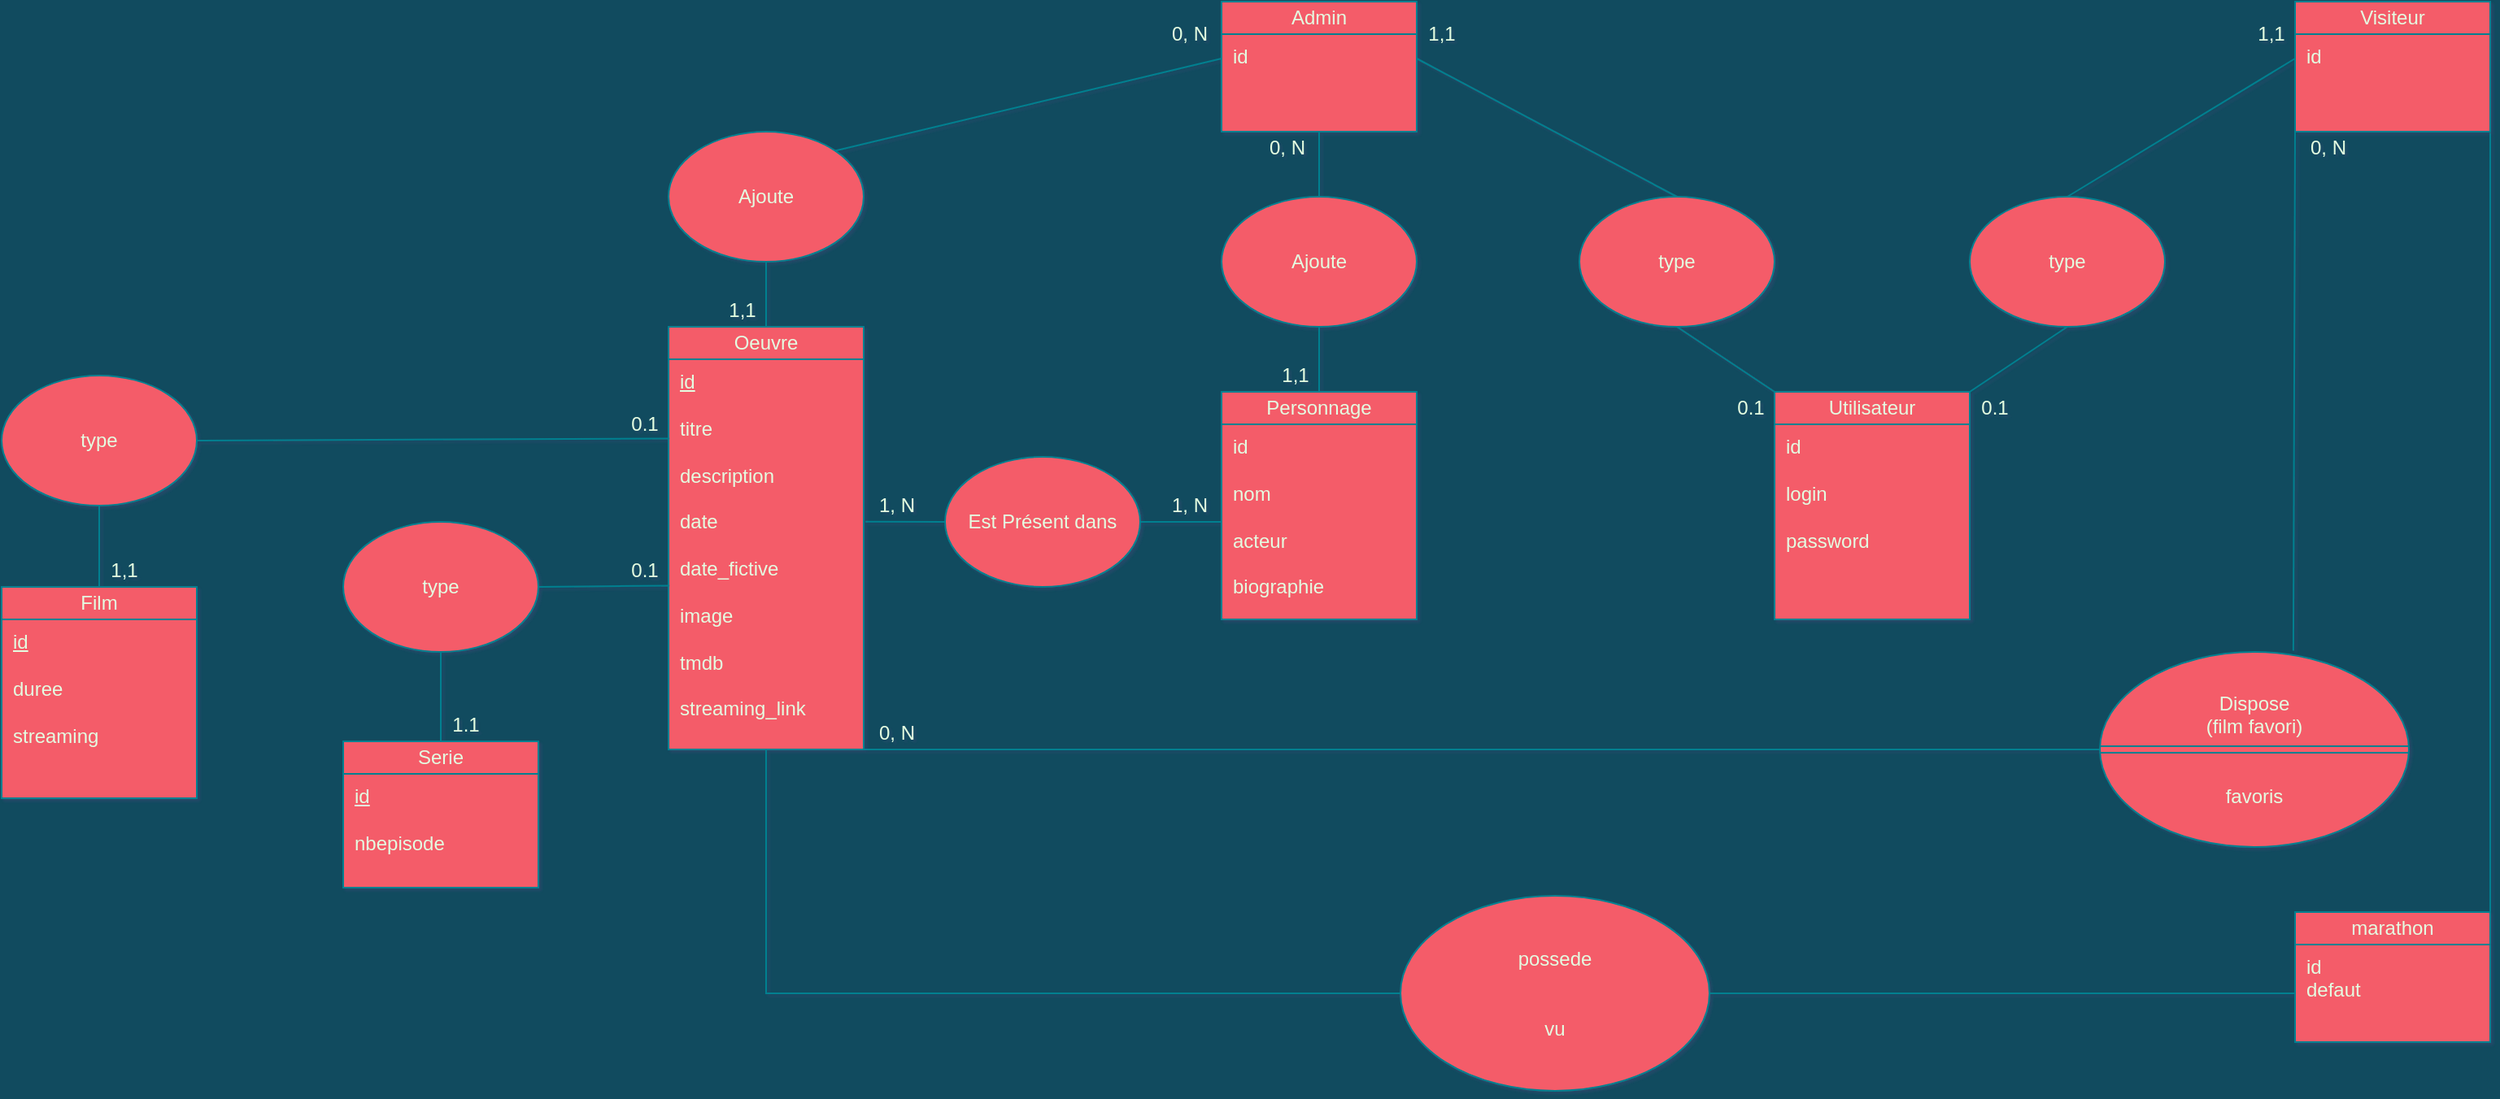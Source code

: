 <mxfile version="16.6.3" type="device" pages="2"><diagram id="QQ4n48W_TCmdw6rtizqm" name="MCUwiki MCD"><mxGraphModel dx="3842" dy="1209" grid="1" gridSize="10" guides="1" tooltips="1" connect="1" arrows="0" fold="1" page="1" pageScale="1" pageWidth="827" pageHeight="1169" background="#114B5F" math="0" shadow="1"><root><mxCell id="0"/><mxCell id="1" parent="0"/><mxCell id="Jc9J_mln_ukelqVQUEho-68" value="" style="group;labelBorderColor=none;rounded=0;glass=0;fontColor=#E4FDE1;" parent="1" vertex="1" connectable="0"><mxGeometry x="-1080" y="300" width="200" height="320" as="geometry"/></mxCell><mxCell id="Jc9J_mln_ukelqVQUEho-177" value="" style="group" parent="Jc9J_mln_ukelqVQUEho-68" vertex="1" connectable="0"><mxGeometry x="-120" y="-60" width="120" height="260" as="geometry"/></mxCell><mxCell id="Jc9J_mln_ukelqVQUEho-69" value="Oeuvre" style="rounded=0;whiteSpace=wrap;html=1;fillColor=#F45B69;strokeColor=#028090;fontColor=#E4FDE1;" parent="Jc9J_mln_ukelqVQUEho-177" vertex="1"><mxGeometry width="120" height="20" as="geometry"/></mxCell><mxCell id="Jc9J_mln_ukelqVQUEho-70" value="&lt;u&gt;id&lt;/u&gt;&lt;br&gt;&lt;br&gt;titre&lt;br&gt;&lt;br&gt;description&lt;br&gt;&lt;br&gt;date&lt;br&gt;&lt;br&gt;date_fictive&lt;br&gt;&lt;br&gt;image&lt;br&gt;&lt;br&gt;tmdb&lt;br&gt;&lt;br&gt;streaming_link" style="rounded=0;whiteSpace=wrap;html=1;verticalAlign=top;align=left;spacingLeft=5;fillColor=#F45B69;strokeColor=#028090;fontColor=#E4FDE1;" parent="Jc9J_mln_ukelqVQUEho-177" vertex="1"><mxGeometry y="20" width="120" height="240" as="geometry"/></mxCell><mxCell id="Jc9J_mln_ukelqVQUEho-81" value="1, N" style="text;html=1;align=center;verticalAlign=middle;resizable=0;points=[];autosize=1;strokeColor=none;fillColor=none;fontColor=#E4FDE1;rounded=0;" parent="Jc9J_mln_ukelqVQUEho-68" vertex="1"><mxGeometry y="40" width="40" height="20" as="geometry"/></mxCell><mxCell id="Jc9J_mln_ukelqVQUEho-89" value="Est Présent dans" style="ellipse;whiteSpace=wrap;html=1;fillColor=#F45B69;strokeColor=#028090;fontColor=#E4FDE1;rounded=0;" parent="Jc9J_mln_ukelqVQUEho-68" vertex="1"><mxGeometry x="50" y="20" width="120" height="80" as="geometry"/></mxCell><mxCell id="Jc9J_mln_ukelqVQUEho-80" value="" style="endArrow=none;html=1;rounded=0;entryX=0;entryY=0.5;entryDx=0;entryDy=0;exitX=1.009;exitY=0.416;exitDx=0;exitDy=0;exitPerimeter=0;labelBackgroundColor=#114B5F;strokeColor=#028090;fontColor=#E4FDE1;" parent="Jc9J_mln_ukelqVQUEho-68" source="Jc9J_mln_ukelqVQUEho-70" target="Jc9J_mln_ukelqVQUEho-89" edge="1"><mxGeometry width="50" height="50" relative="1" as="geometry"><mxPoint x="520" y="340" as="sourcePoint"/><mxPoint x="570" y="290" as="targetPoint"/></mxGeometry></mxCell><mxCell id="Jc9J_mln_ukelqVQUEho-169" value="0, N" style="text;html=1;align=center;verticalAlign=middle;resizable=0;points=[];autosize=1;strokeColor=none;fillColor=none;fontColor=#E4FDE1;rounded=0;" parent="Jc9J_mln_ukelqVQUEho-68" vertex="1"><mxGeometry y="180" width="40" height="20" as="geometry"/></mxCell><mxCell id="Jc9J_mln_ukelqVQUEho-74" value="" style="group;fontColor=#E4FDE1;rounded=0;" parent="1" vertex="1" connectable="0"><mxGeometry x="-860" y="40" width="120" height="80" as="geometry"/></mxCell><mxCell id="Jc9J_mln_ukelqVQUEho-75" value="Admin" style="rounded=0;whiteSpace=wrap;html=1;fillColor=#F45B69;strokeColor=#028090;fontColor=#E4FDE1;" parent="Jc9J_mln_ukelqVQUEho-74" vertex="1"><mxGeometry width="120" height="20" as="geometry"/></mxCell><mxCell id="Jc9J_mln_ukelqVQUEho-76" value="&lt;span&gt;id&lt;/span&gt;" style="rounded=0;whiteSpace=wrap;html=1;verticalAlign=top;align=left;spacingLeft=5;fillColor=#F45B69;strokeColor=#028090;fontColor=#E4FDE1;" parent="Jc9J_mln_ukelqVQUEho-74" vertex="1"><mxGeometry y="20" width="120" height="60" as="geometry"/></mxCell><mxCell id="Jc9J_mln_ukelqVQUEho-77" value="" style="group;fontColor=#E4FDE1;rounded=0;" parent="1" vertex="1" connectable="0"><mxGeometry x="-860" y="280" width="120" height="140" as="geometry"/></mxCell><mxCell id="Jc9J_mln_ukelqVQUEho-78" value="Personnage" style="rounded=0;whiteSpace=wrap;html=1;fillColor=#F45B69;strokeColor=#028090;fontColor=#E4FDE1;" parent="Jc9J_mln_ukelqVQUEho-77" vertex="1"><mxGeometry width="120" height="20" as="geometry"/></mxCell><mxCell id="Jc9J_mln_ukelqVQUEho-79" value="id&lt;br&gt;&lt;br&gt;nom&lt;br&gt;&lt;br&gt;acteur&lt;br&gt;&lt;br&gt;biographie&lt;br&gt;&lt;br&gt;" style="rounded=0;whiteSpace=wrap;html=1;verticalAlign=top;align=left;spacingLeft=5;fillColor=#F45B69;strokeColor=#028090;fontColor=#E4FDE1;" parent="Jc9J_mln_ukelqVQUEho-77" vertex="1"><mxGeometry y="20" width="120" height="120" as="geometry"/></mxCell><mxCell id="Jc9J_mln_ukelqVQUEho-83" value="" style="endArrow=none;html=1;rounded=0;entryX=0;entryY=0.25;entryDx=0;entryDy=0;exitX=1;exitY=0;exitDx=0;exitDy=0;labelBackgroundColor=#114B5F;strokeColor=#028090;fontColor=#E4FDE1;" parent="1" source="Jc9J_mln_ukelqVQUEho-96" target="Jc9J_mln_ukelqVQUEho-76" edge="1"><mxGeometry width="50" height="50" relative="1" as="geometry"><mxPoint x="-734" y="200" as="sourcePoint"/><mxPoint x="-524" y="270" as="targetPoint"/></mxGeometry></mxCell><mxCell id="Jc9J_mln_ukelqVQUEho-84" value="" style="endArrow=none;html=1;rounded=0;entryX=0.5;entryY=1;entryDx=0;entryDy=0;exitX=0.5;exitY=0;exitDx=0;exitDy=0;labelBackgroundColor=#114B5F;strokeColor=#028090;fontColor=#E4FDE1;" parent="1" source="Jc9J_mln_ukelqVQUEho-69" target="Jc9J_mln_ukelqVQUEho-96" edge="1"><mxGeometry width="50" height="50" relative="1" as="geometry"><mxPoint x="-574" y="320" as="sourcePoint"/><mxPoint x="-776.426" y="268.284" as="targetPoint"/></mxGeometry></mxCell><mxCell id="Jc9J_mln_ukelqVQUEho-85" value="" style="endArrow=none;html=1;rounded=0;entryX=0.5;entryY=1;entryDx=0;entryDy=0;exitX=0.5;exitY=0;exitDx=0;exitDy=0;labelBackgroundColor=#114B5F;strokeColor=#028090;fontColor=#E4FDE1;" parent="1" source="Jc9J_mln_ukelqVQUEho-78" target="Jc9J_mln_ukelqVQUEho-99" edge="1"><mxGeometry width="50" height="50" relative="1" as="geometry"><mxPoint x="-574" y="320" as="sourcePoint"/><mxPoint x="-734" y="280" as="targetPoint"/></mxGeometry></mxCell><mxCell id="Jc9J_mln_ukelqVQUEho-86" value="0, N" style="text;html=1;align=center;verticalAlign=middle;resizable=0;points=[];autosize=1;strokeColor=none;fillColor=none;fontColor=#E4FDE1;rounded=0;" parent="1" vertex="1"><mxGeometry x="-840" y="120" width="40" height="20" as="geometry"/></mxCell><mxCell id="Jc9J_mln_ukelqVQUEho-87" value="0, N" style="text;html=1;align=center;verticalAlign=middle;resizable=0;points=[];autosize=1;strokeColor=none;fillColor=none;fontColor=#E4FDE1;rounded=0;" parent="1" vertex="1"><mxGeometry x="-900" y="50" width="40" height="20" as="geometry"/></mxCell><mxCell id="Jc9J_mln_ukelqVQUEho-90" value="" style="endArrow=none;html=1;rounded=0;entryX=0;entryY=0.5;entryDx=0;entryDy=0;exitX=1;exitY=0.5;exitDx=0;exitDy=0;labelBackgroundColor=#114B5F;strokeColor=#028090;fontColor=#E4FDE1;" parent="1" source="Jc9J_mln_ukelqVQUEho-89" target="Jc9J_mln_ukelqVQUEho-79" edge="1"><mxGeometry width="50" height="50" relative="1" as="geometry"><mxPoint x="-574" y="570" as="sourcePoint"/><mxPoint x="-524" y="520" as="targetPoint"/></mxGeometry></mxCell><mxCell id="Jc9J_mln_ukelqVQUEho-94" value="1, N" style="text;html=1;align=center;verticalAlign=middle;resizable=0;points=[];autosize=1;strokeColor=none;fillColor=none;fontColor=#E4FDE1;rounded=0;" parent="1" vertex="1"><mxGeometry x="-900" y="340" width="40" height="20" as="geometry"/></mxCell><mxCell id="Jc9J_mln_ukelqVQUEho-96" value="Ajoute" style="ellipse;whiteSpace=wrap;html=1;rounded=0;glass=0;labelBorderColor=none;fillColor=#F45B69;strokeColor=#028090;fontColor=#E4FDE1;" parent="1" vertex="1"><mxGeometry x="-1200" y="120" width="120" height="80" as="geometry"/></mxCell><mxCell id="Jc9J_mln_ukelqVQUEho-99" value="Ajoute" style="ellipse;whiteSpace=wrap;html=1;rounded=0;glass=0;labelBorderColor=none;fillColor=#F45B69;strokeColor=#028090;fontColor=#E4FDE1;" parent="1" vertex="1"><mxGeometry x="-860" y="160" width="120" height="80" as="geometry"/></mxCell><mxCell id="Jc9J_mln_ukelqVQUEho-100" value="" style="endArrow=none;html=1;rounded=0;entryX=0.5;entryY=1;entryDx=0;entryDy=0;exitX=0.5;exitY=0;exitDx=0;exitDy=0;labelBackgroundColor=#114B5F;strokeColor=#028090;fontColor=#E4FDE1;" parent="1" source="Jc9J_mln_ukelqVQUEho-99" target="Jc9J_mln_ukelqVQUEho-76" edge="1"><mxGeometry width="50" height="50" relative="1" as="geometry"><mxPoint x="-734" y="240" as="sourcePoint"/><mxPoint x="-690.426" y="198.284" as="targetPoint"/></mxGeometry></mxCell><mxCell id="Jc9J_mln_ukelqVQUEho-102" value="1,1" style="text;html=1;align=center;verticalAlign=middle;resizable=0;points=[];autosize=1;strokeColor=none;fillColor=none;fontColor=#E4FDE1;rounded=0;" parent="1" vertex="1"><mxGeometry x="-1170" y="220" width="30" height="20" as="geometry"/></mxCell><mxCell id="Jc9J_mln_ukelqVQUEho-103" value="1,1" style="text;html=1;align=center;verticalAlign=middle;resizable=0;points=[];autosize=1;strokeColor=none;fillColor=none;fontColor=#E4FDE1;rounded=0;" parent="1" vertex="1"><mxGeometry x="-830" y="260" width="30" height="20" as="geometry"/></mxCell><mxCell id="Jc9J_mln_ukelqVQUEho-72" value="Serie" style="rounded=0;whiteSpace=wrap;html=1;fillColor=#F45B69;strokeColor=#028090;fontColor=#E4FDE1;" parent="1" vertex="1"><mxGeometry x="-1400" y="495" width="120" height="20" as="geometry"/></mxCell><mxCell id="Jc9J_mln_ukelqVQUEho-73" value="&lt;u&gt;id&lt;br&gt;&lt;/u&gt;&lt;br&gt;&lt;span style=&quot;font-family: &amp;#34;helvetica&amp;#34;&quot;&gt;nbepisode&lt;/span&gt;" style="rounded=0;whiteSpace=wrap;html=1;verticalAlign=top;align=left;spacingLeft=5;fillColor=#F45B69;strokeColor=#028090;fontColor=#E4FDE1;" parent="1" vertex="1"><mxGeometry x="-1400" y="515" width="120" height="70" as="geometry"/></mxCell><mxCell id="Jc9J_mln_ukelqVQUEho-112" value="" style="endArrow=none;html=1;rounded=0;entryX=0.5;entryY=0;entryDx=0;entryDy=0;exitX=0.5;exitY=1;exitDx=0;exitDy=0;labelBackgroundColor=#114B5F;strokeColor=#028090;fontColor=#E4FDE1;" parent="1" source="Jc9J_mln_ukelqVQUEho-129" target="Jc9J_mln_ukelqVQUEho-109" edge="1"><mxGeometry width="50" height="50" relative="1" as="geometry"><mxPoint x="-989.96" y="570" as="sourcePoint"/><mxPoint x="-920" y="650" as="targetPoint"/></mxGeometry></mxCell><mxCell id="Jc9J_mln_ukelqVQUEho-129" value="type" style="ellipse;whiteSpace=wrap;html=1;fillColor=#F45B69;strokeColor=#028090;fontColor=#E4FDE1;rounded=0;" parent="1" vertex="1"><mxGeometry x="-1610" y="270" width="120" height="80" as="geometry"/></mxCell><mxCell id="Jc9J_mln_ukelqVQUEho-130" value="" style="endArrow=none;html=1;rounded=0;entryX=1;entryY=0.5;entryDx=0;entryDy=0;labelBackgroundColor=#114B5F;strokeColor=#028090;fontColor=#E4FDE1;exitX=0.005;exitY=0.203;exitDx=0;exitDy=0;exitPerimeter=0;" parent="1" source="Jc9J_mln_ukelqVQUEho-70" target="Jc9J_mln_ukelqVQUEho-129" edge="1"><mxGeometry width="50" height="50" relative="1" as="geometry"><mxPoint x="-1330" y="450" as="sourcePoint"/><mxPoint x="-1190" y="750" as="targetPoint"/></mxGeometry></mxCell><mxCell id="Jc9J_mln_ukelqVQUEho-131" value="type" style="ellipse;whiteSpace=wrap;html=1;fillColor=#F45B69;strokeColor=#028090;fontColor=#E4FDE1;rounded=0;" parent="1" vertex="1"><mxGeometry x="-1400" y="360" width="120" height="80" as="geometry"/></mxCell><mxCell id="Jc9J_mln_ukelqVQUEho-132" value="" style="endArrow=none;html=1;rounded=0;entryX=1;entryY=0.5;entryDx=0;entryDy=0;exitX=0.005;exitY=0.58;exitDx=0;exitDy=0;labelBackgroundColor=#114B5F;strokeColor=#028090;fontColor=#E4FDE1;exitPerimeter=0;" parent="1" source="Jc9J_mln_ukelqVQUEho-70" target="Jc9J_mln_ukelqVQUEho-131" edge="1"><mxGeometry width="50" height="50" relative="1" as="geometry"><mxPoint x="-1070" y="510" as="sourcePoint"/><mxPoint x="-1207.574" y="581.716" as="targetPoint"/></mxGeometry></mxCell><mxCell id="Jc9J_mln_ukelqVQUEho-133" value="" style="endArrow=none;html=1;rounded=0;entryX=0.5;entryY=0;entryDx=0;entryDy=0;labelBackgroundColor=#114B5F;strokeColor=#028090;fontColor=#E4FDE1;exitX=0.5;exitY=1;exitDx=0;exitDy=0;" parent="1" source="Jc9J_mln_ukelqVQUEho-131" target="Jc9J_mln_ukelqVQUEho-72" edge="1"><mxGeometry width="50" height="50" relative="1" as="geometry"><mxPoint x="-1060" y="520" as="sourcePoint"/><mxPoint x="-1197.574" y="591.716" as="targetPoint"/><Array as="points"/></mxGeometry></mxCell><mxCell id="Jc9J_mln_ukelqVQUEho-134" value="1,1" style="text;html=1;align=center;verticalAlign=middle;resizable=0;points=[];autosize=1;strokeColor=none;fillColor=none;fontColor=#E4FDE1;" parent="1" vertex="1"><mxGeometry x="-1550" y="380" width="30" height="20" as="geometry"/></mxCell><mxCell id="Jc9J_mln_ukelqVQUEho-135" value="0.1" style="text;html=1;align=center;verticalAlign=middle;resizable=0;points=[];autosize=1;strokeColor=none;fillColor=none;fontColor=#E4FDE1;" parent="1" vertex="1"><mxGeometry x="-1230" y="290" width="30" height="20" as="geometry"/></mxCell><mxCell id="Jc9J_mln_ukelqVQUEho-137" value="1.1" style="text;html=1;align=center;verticalAlign=middle;resizable=0;points=[];autosize=1;strokeColor=none;fillColor=none;fontColor=#E4FDE1;" parent="1" vertex="1"><mxGeometry x="-1340" y="475" width="30" height="20" as="geometry"/></mxCell><mxCell id="Jc9J_mln_ukelqVQUEho-140" value="" style="group;fontColor=#E4FDE1;rounded=0;" parent="1" vertex="1" connectable="0"><mxGeometry x="-520" y="280" width="120" height="160" as="geometry"/></mxCell><mxCell id="Jc9J_mln_ukelqVQUEho-141" value="Utilisateur" style="rounded=0;whiteSpace=wrap;html=1;fillColor=#F45B69;strokeColor=#028090;fontColor=#E4FDE1;" parent="Jc9J_mln_ukelqVQUEho-140" vertex="1"><mxGeometry width="120" height="20" as="geometry"/></mxCell><mxCell id="Jc9J_mln_ukelqVQUEho-142" value="id&lt;br&gt;&lt;br&gt;login&lt;br&gt;&lt;br&gt;password&lt;br&gt;&lt;br&gt;" style="rounded=0;whiteSpace=wrap;html=1;verticalAlign=top;align=left;spacingLeft=5;fillColor=#F45B69;strokeColor=#028090;fontColor=#E4FDE1;" parent="Jc9J_mln_ukelqVQUEho-140" vertex="1"><mxGeometry y="20" width="120" height="120" as="geometry"/></mxCell><mxCell id="Jc9J_mln_ukelqVQUEho-153" value="" style="endArrow=none;html=1;rounded=0;entryX=0;entryY=0;entryDx=0;entryDy=0;exitX=0.5;exitY=1;exitDx=0;exitDy=0;labelBackgroundColor=#114B5F;strokeColor=#028090;fontColor=#E4FDE1;" parent="1" source="Jc9J_mln_ukelqVQUEho-154" target="Jc9J_mln_ukelqVQUEho-141" edge="1"><mxGeometry width="50" height="50" relative="1" as="geometry"><mxPoint x="-29.96" y="270" as="sourcePoint"/><mxPoint x="-240" y="440" as="targetPoint"/></mxGeometry></mxCell><mxCell id="Jc9J_mln_ukelqVQUEho-154" value="type" style="ellipse;whiteSpace=wrap;html=1;fillColor=#F45B69;strokeColor=#028090;fontColor=#E4FDE1;rounded=0;" parent="1" vertex="1"><mxGeometry x="-640" y="160" width="120" height="80" as="geometry"/></mxCell><mxCell id="Jc9J_mln_ukelqVQUEho-155" value="" style="endArrow=none;html=1;rounded=0;exitX=1;exitY=0.25;exitDx=0;exitDy=0;labelBackgroundColor=#114B5F;strokeColor=#028090;fontColor=#E4FDE1;entryX=0.5;entryY=0;entryDx=0;entryDy=0;" parent="1" source="Jc9J_mln_ukelqVQUEho-76" target="Jc9J_mln_ukelqVQUEho-154" edge="1"><mxGeometry width="50" height="50" relative="1" as="geometry"><mxPoint x="-120" y="200" as="sourcePoint"/><mxPoint x="-640" y="210" as="targetPoint"/></mxGeometry></mxCell><mxCell id="Jc9J_mln_ukelqVQUEho-156" value="1,1" style="text;html=1;align=center;verticalAlign=middle;resizable=0;points=[];autosize=1;strokeColor=none;fillColor=none;fontColor=#E4FDE1;" parent="1" vertex="1"><mxGeometry x="-740" y="50" width="30" height="20" as="geometry"/></mxCell><mxCell id="Jc9J_mln_ukelqVQUEho-157" value="0.1" style="text;html=1;align=center;verticalAlign=middle;resizable=0;points=[];autosize=1;strokeColor=none;fillColor=none;fontColor=#E4FDE1;" parent="1" vertex="1"><mxGeometry x="-550" y="280" width="30" height="20" as="geometry"/></mxCell><mxCell id="Jc9J_mln_ukelqVQUEho-158" value="Visiteur" style="rounded=0;whiteSpace=wrap;html=1;fillColor=#F45B69;strokeColor=#028090;fontColor=#E4FDE1;" parent="1" vertex="1"><mxGeometry x="-200" y="40" width="120" height="20" as="geometry"/></mxCell><mxCell id="Jc9J_mln_ukelqVQUEho-159" value="&lt;span&gt;id&lt;br&gt;&lt;br&gt;&lt;/span&gt;&lt;span&gt;&lt;br&gt;&lt;/span&gt;" style="rounded=0;whiteSpace=wrap;html=1;verticalAlign=top;align=left;spacingLeft=5;fillColor=#F45B69;strokeColor=#028090;fontColor=#E4FDE1;" parent="1" vertex="1"><mxGeometry x="-200" y="60" width="120" height="60" as="geometry"/></mxCell><mxCell id="Jc9J_mln_ukelqVQUEho-160" value="" style="endArrow=none;html=1;rounded=0;entryX=0;entryY=0.25;entryDx=0;entryDy=0;labelBackgroundColor=#114B5F;strokeColor=#028090;fontColor=#E4FDE1;exitX=0.5;exitY=0;exitDx=0;exitDy=0;" parent="1" source="Jc9J_mln_ukelqVQUEho-161" target="Jc9J_mln_ukelqVQUEho-159" edge="1"><mxGeometry width="50" height="50" relative="1" as="geometry"><mxPoint x="-270" y="220" as="sourcePoint"/><mxPoint x="-195" y="490" as="targetPoint"/></mxGeometry></mxCell><mxCell id="Jc9J_mln_ukelqVQUEho-161" value="type" style="ellipse;whiteSpace=wrap;html=1;fillColor=#F45B69;strokeColor=#028090;fontColor=#E4FDE1;rounded=0;" parent="1" vertex="1"><mxGeometry x="-400" y="160" width="120" height="80" as="geometry"/></mxCell><mxCell id="Jc9J_mln_ukelqVQUEho-162" value="" style="endArrow=none;html=1;rounded=0;entryX=0.5;entryY=1;entryDx=0;entryDy=0;exitX=1;exitY=0;exitDx=0;exitDy=0;labelBackgroundColor=#114B5F;strokeColor=#028090;fontColor=#E4FDE1;" parent="1" source="Jc9J_mln_ukelqVQUEho-141" target="Jc9J_mln_ukelqVQUEho-161" edge="1"><mxGeometry width="50" height="50" relative="1" as="geometry"><mxPoint x="-175" y="180" as="sourcePoint"/><mxPoint x="-45" y="460" as="targetPoint"/></mxGeometry></mxCell><mxCell id="Jc9J_mln_ukelqVQUEho-163" value="1,1" style="text;html=1;align=center;verticalAlign=middle;resizable=0;points=[];autosize=1;strokeColor=none;fillColor=none;fontColor=#E4FDE1;" parent="1" vertex="1"><mxGeometry x="-230" y="50" width="30" height="20" as="geometry"/></mxCell><mxCell id="Jc9J_mln_ukelqVQUEho-164" value="0.1" style="text;html=1;align=center;verticalAlign=middle;resizable=0;points=[];autosize=1;strokeColor=none;fillColor=none;fontColor=#E4FDE1;" parent="1" vertex="1"><mxGeometry x="-400" y="280" width="30" height="20" as="geometry"/></mxCell><mxCell id="Jc9J_mln_ukelqVQUEho-165" value="Dispose&lt;br&gt;(film favori)&lt;br&gt;&lt;br&gt;&lt;br&gt;favoris" style="ellipse;whiteSpace=wrap;html=1;fillColor=#F45B69;strokeColor=#028090;fontColor=#E4FDE1;rounded=0;" parent="1" vertex="1"><mxGeometry x="-320" y="440" width="190" height="120" as="geometry"/></mxCell><mxCell id="Jc9J_mln_ukelqVQUEho-166" value="" style="endArrow=none;html=1;rounded=0;entryX=0.626;entryY=-0.006;entryDx=0;entryDy=0;exitX=0;exitY=1;exitDx=0;exitDy=0;labelBackgroundColor=#114B5F;strokeColor=#028090;fontColor=#E4FDE1;entryPerimeter=0;" parent="1" source="Jc9J_mln_ukelqVQUEho-159" target="Jc9J_mln_ukelqVQUEho-165" edge="1"><mxGeometry width="50" height="50" relative="1" as="geometry"><mxPoint x="-296.43" y="719.14" as="sourcePoint"/><mxPoint x="-414.004" y="800.856" as="targetPoint"/></mxGeometry></mxCell><mxCell id="Jc9J_mln_ukelqVQUEho-167" value="0, N" style="text;html=1;align=center;verticalAlign=middle;resizable=0;points=[];autosize=1;strokeColor=none;fillColor=none;fontColor=#E4FDE1;rounded=0;" parent="1" vertex="1"><mxGeometry x="-200" y="120" width="40" height="20" as="geometry"/></mxCell><mxCell id="Jc9J_mln_ukelqVQUEho-168" value="" style="endArrow=none;html=1;rounded=0;labelBackgroundColor=#114B5F;strokeColor=#028090;fontColor=#E4FDE1;entryX=1;entryY=1;entryDx=0;entryDy=0;" parent="1" target="Jc9J_mln_ukelqVQUEho-70" edge="1" source="Jc9J_mln_ukelqVQUEho-165"><mxGeometry width="50" height="50" relative="1" as="geometry"><mxPoint x="-600" y="830" as="sourcePoint"/><mxPoint x="-960" y="600" as="targetPoint"/></mxGeometry></mxCell><mxCell id="Jc9J_mln_ukelqVQUEho-170" value="" style="shape=link;html=1;rounded=0;fontColor=#E4FDE1;strokeColor=#028090;fillColor=#F45B69;exitX=0;exitY=0.5;exitDx=0;exitDy=0;entryX=1;entryY=0.5;entryDx=0;entryDy=0;" parent="1" source="Jc9J_mln_ukelqVQUEho-165" target="Jc9J_mln_ukelqVQUEho-165" edge="1"><mxGeometry relative="1" as="geometry"><mxPoint x="-440" y="680" as="sourcePoint"/><mxPoint x="-280" y="680" as="targetPoint"/></mxGeometry></mxCell><mxCell id="Jc9J_mln_ukelqVQUEho-172" value="marathon" style="rounded=0;whiteSpace=wrap;html=1;fillColor=#F45B69;strokeColor=#028090;fontColor=#E4FDE1;" parent="1" vertex="1"><mxGeometry x="-200" y="600" width="120" height="20" as="geometry"/></mxCell><mxCell id="Jc9J_mln_ukelqVQUEho-173" value="id&lt;br&gt;defaut" style="rounded=0;whiteSpace=wrap;html=1;verticalAlign=top;align=left;spacingLeft=5;fillColor=#F45B69;strokeColor=#028090;fontColor=#E4FDE1;" parent="1" vertex="1"><mxGeometry x="-200" y="620" width="120" height="60" as="geometry"/></mxCell><mxCell id="Jc9J_mln_ukelqVQUEho-176" value="possede&lt;br&gt;&lt;br&gt;&lt;br&gt;vu" style="ellipse;whiteSpace=wrap;html=1;fillColor=#F45B69;strokeColor=#028090;fontColor=#E4FDE1;rounded=0;" parent="1" vertex="1"><mxGeometry x="-750" y="590" width="190" height="120" as="geometry"/></mxCell><mxCell id="Jc9J_mln_ukelqVQUEho-136" value="0.1" style="text;html=1;align=center;verticalAlign=middle;resizable=0;points=[];autosize=1;strokeColor=none;fillColor=none;fontColor=#E4FDE1;" parent="1" vertex="1"><mxGeometry x="-1230" y="380" width="30" height="20" as="geometry"/></mxCell><mxCell id="Jc9J_mln_ukelqVQUEho-178" value="" style="group" parent="1" vertex="1" connectable="0"><mxGeometry x="-1610" y="400" width="120" height="130" as="geometry"/></mxCell><mxCell id="Jc9J_mln_ukelqVQUEho-109" value="Film" style="rounded=0;whiteSpace=wrap;html=1;fillColor=#F45B69;strokeColor=#028090;fontColor=#E4FDE1;" parent="Jc9J_mln_ukelqVQUEho-178" vertex="1"><mxGeometry width="120" height="20" as="geometry"/></mxCell><mxCell id="Jc9J_mln_ukelqVQUEho-110" value="&lt;u&gt;id&lt;/u&gt;&lt;br&gt;&lt;br&gt;&lt;span style=&quot;font-family: &amp;#34;helvetica&amp;#34;&quot;&gt;duree&lt;br&gt;&lt;br&gt;&lt;/span&gt;&lt;span style=&quot;font-family: &amp;#34;helvetica&amp;#34;&quot;&gt;streaming&lt;/span&gt;&lt;span style=&quot;font-family: &amp;#34;helvetica&amp;#34;&quot;&gt;&lt;br&gt;&lt;/span&gt;" style="rounded=0;whiteSpace=wrap;html=1;verticalAlign=top;align=left;spacingLeft=5;fillColor=#F45B69;strokeColor=#028090;fontColor=#E4FDE1;" parent="Jc9J_mln_ukelqVQUEho-178" vertex="1"><mxGeometry y="20" width="120" height="110" as="geometry"/></mxCell><mxCell id="4xmxBxIRb-ZwbySFjTVt-3" value="" style="endArrow=none;html=1;rounded=0;labelBackgroundColor=#114B5F;strokeColor=#028090;fontColor=#E4FDE1;entryX=0.5;entryY=1;entryDx=0;entryDy=0;exitX=0;exitY=0.5;exitDx=0;exitDy=0;" edge="1" parent="1" source="Jc9J_mln_ukelqVQUEho-176" target="Jc9J_mln_ukelqVQUEho-70"><mxGeometry width="50" height="50" relative="1" as="geometry"><mxPoint x="-440.0" y="600" as="sourcePoint"/><mxPoint x="-1200" y="600" as="targetPoint"/><Array as="points"><mxPoint x="-1140" y="650"/></Array></mxGeometry></mxCell><mxCell id="4xmxBxIRb-ZwbySFjTVt-4" value="" style="endArrow=none;html=1;rounded=0;entryX=1;entryY=0;entryDx=0;entryDy=0;exitX=0;exitY=1;exitDx=0;exitDy=0;labelBackgroundColor=#114B5F;strokeColor=#028090;fontColor=#E4FDE1;" edge="1" parent="1" target="Jc9J_mln_ukelqVQUEho-172"><mxGeometry width="50" height="50" relative="1" as="geometry"><mxPoint x="-80" y="120.72" as="sourcePoint"/><mxPoint x="-81.06" y="440" as="targetPoint"/></mxGeometry></mxCell><mxCell id="4xmxBxIRb-ZwbySFjTVt-5" value="" style="endArrow=none;html=1;rounded=0;labelBackgroundColor=#114B5F;strokeColor=#028090;fontColor=#E4FDE1;entryX=1;entryY=0.5;entryDx=0;entryDy=0;" edge="1" parent="1" target="Jc9J_mln_ukelqVQUEho-176"><mxGeometry width="50" height="50" relative="1" as="geometry"><mxPoint x="-200" y="650" as="sourcePoint"/><mxPoint x="-960" y="640" as="targetPoint"/></mxGeometry></mxCell></root></mxGraphModel></diagram><diagram name="MCUwiki MLD" id="nGdrADMyW01khGjuG2CE"><mxGraphModel dx="3076" dy="786" grid="1" gridSize="10" guides="1" tooltips="1" connect="1" arrows="1" fold="1" page="1" pageScale="1" pageWidth="827" pageHeight="1169" background="#114B5F" math="0" shadow="1"><root><mxCell id="bpTKFE4z87HrD9QjLpXu-0"/><mxCell id="bpTKFE4z87HrD9QjLpXu-1" parent="bpTKFE4z87HrD9QjLpXu-0"/><mxCell id="bpTKFE4z87HrD9QjLpXu-13" value="" style="group;fontColor=#E4FDE1;rounded=0;" vertex="1" connectable="0" parent="bpTKFE4z87HrD9QjLpXu-1"><mxGeometry x="-860" y="280" width="120" height="200" as="geometry"/></mxCell><mxCell id="bpTKFE4z87HrD9QjLpXu-14" value="Personnage" style="rounded=0;whiteSpace=wrap;html=1;fillColor=#F45B69;strokeColor=#028090;fontColor=#E4FDE1;" vertex="1" parent="bpTKFE4z87HrD9QjLpXu-13"><mxGeometry width="120" height="22.5" as="geometry"/></mxCell><mxCell id="bpTKFE4z87HrD9QjLpXu-15" value="&lt;u&gt;id&lt;/u&gt;&lt;br&gt;&lt;br&gt;nom&lt;br&gt;&lt;br&gt;acteur&lt;br&gt;&lt;br&gt;biographie&lt;br&gt;&lt;br&gt;#id_admin" style="rounded=0;whiteSpace=wrap;html=1;verticalAlign=top;align=left;spacingLeft=5;fillColor=#F45B69;strokeColor=#028090;fontColor=#E4FDE1;" vertex="1" parent="bpTKFE4z87HrD9QjLpXu-13"><mxGeometry y="22.5" width="120" height="147.5" as="geometry"/></mxCell><mxCell id="bpTKFE4z87HrD9QjLpXu-16" value="" style="endArrow=none;html=1;rounded=0;entryX=-0.002;entryY=0.331;entryDx=0;entryDy=0;exitX=0.5;exitY=0;exitDx=0;exitDy=0;labelBackgroundColor=#114B5F;strokeColor=#028090;fontColor=#E4FDE1;entryPerimeter=0;" edge="1" parent="bpTKFE4z87HrD9QjLpXu-1" source="bpTKFE4z87HrD9QjLpXu-4" target="YIxOyazIWnDp6tYqmzBW-103"><mxGeometry width="50" height="50" relative="1" as="geometry"><mxPoint x="-1097.574" y="131.716" as="sourcePoint"/><mxPoint x="-860.36" y="160.02" as="targetPoint"/><Array as="points"><mxPoint x="-1140" y="160"/></Array></mxGeometry></mxCell><mxCell id="bpTKFE4z87HrD9QjLpXu-21" value="" style="endArrow=none;html=1;rounded=0;entryX=-0.001;entryY=0.39;entryDx=0;entryDy=0;labelBackgroundColor=#114B5F;strokeColor=#028090;fontColor=#E4FDE1;entryPerimeter=0;exitX=1;exitY=0.668;exitDx=0;exitDy=0;exitPerimeter=0;" edge="1" parent="bpTKFE4z87HrD9QjLpXu-1" source="YIxOyazIWnDp6tYqmzBW-64" target="bpTKFE4z87HrD9QjLpXu-15"><mxGeometry width="50" height="50" relative="1" as="geometry"><mxPoint x="-910" y="361" as="sourcePoint"/><mxPoint x="-861" y="360.76" as="targetPoint"/></mxGeometry></mxCell><mxCell id="bpTKFE4z87HrD9QjLpXu-25" value="" style="endArrow=none;html=1;rounded=0;exitX=0.5;exitY=0;exitDx=0;exitDy=0;labelBackgroundColor=#114B5F;strokeColor=#028090;fontColor=#E4FDE1;" edge="1" parent="bpTKFE4z87HrD9QjLpXu-1" source="bpTKFE4z87HrD9QjLpXu-14"><mxGeometry width="50" height="50" relative="1" as="geometry"><mxPoint x="-800" y="160" as="sourcePoint"/><mxPoint x="-800" y="190" as="targetPoint"/></mxGeometry></mxCell><mxCell id="bpTKFE4z87HrD9QjLpXu-34" value="" style="endArrow=none;html=1;rounded=0;exitX=-0.001;exitY=0.846;exitDx=0;exitDy=0;labelBackgroundColor=#114B5F;strokeColor=#028090;fontColor=#E4FDE1;entryX=1.002;entryY=-0.017;entryDx=0;entryDy=0;entryPerimeter=0;exitPerimeter=0;" edge="1" parent="bpTKFE4z87HrD9QjLpXu-1" source="bpTKFE4z87HrD9QjLpXu-5" target="YIxOyazIWnDp6tYqmzBW-57"><mxGeometry width="50" height="50" relative="1" as="geometry"><mxPoint x="-1070" y="510" as="sourcePoint"/><mxPoint x="-1279.4" y="455.2" as="targetPoint"/></mxGeometry></mxCell><mxCell id="bpTKFE4z87HrD9QjLpXu-42" value="" style="endArrow=none;html=1;rounded=0;entryX=-0.005;entryY=0.219;entryDx=0;entryDy=0;exitX=1.002;exitY=0.323;exitDx=0;exitDy=0;labelBackgroundColor=#114B5F;strokeColor=#028090;fontColor=#E4FDE1;entryPerimeter=0;exitPerimeter=0;" edge="1" parent="bpTKFE4z87HrD9QjLpXu-1" source="YIxOyazIWnDp6tYqmzBW-103" target="bpTKFE4z87HrD9QjLpXu-41"><mxGeometry width="50" height="50" relative="1" as="geometry"><mxPoint x="-740.12" y="159.93" as="sourcePoint"/><mxPoint x="-240" y="480" as="targetPoint"/></mxGeometry></mxCell><mxCell id="bpTKFE4z87HrD9QjLpXu-51" value="" style="endArrow=none;html=1;rounded=0;exitX=1.005;exitY=0.221;exitDx=0;exitDy=0;labelBackgroundColor=#114B5F;strokeColor=#028090;fontColor=#E4FDE1;exitPerimeter=0;entryX=-0.001;entryY=0.323;entryDx=0;entryDy=0;entryPerimeter=0;" edge="1" parent="bpTKFE4z87HrD9QjLpXu-1" source="bpTKFE4z87HrD9QjLpXu-41" target="YIxOyazIWnDp6tYqmzBW-110"><mxGeometry width="50" height="50" relative="1" as="geometry"><mxPoint x="-315" y="220" as="sourcePoint"/><mxPoint x="-500" y="160" as="targetPoint"/></mxGeometry></mxCell><mxCell id="bpTKFE4z87HrD9QjLpXu-55" value="" style="endArrow=none;html=1;rounded=0;labelBackgroundColor=#114B5F;strokeColor=#028090;fontColor=#E4FDE1;entryX=0.611;entryY=0.004;entryDx=0;entryDy=0;entryPerimeter=0;" edge="1" parent="bpTKFE4z87HrD9QjLpXu-1" target="5_iUXxzHPXNICy4dKISL-7"><mxGeometry width="50" height="50" relative="1" as="geometry"><mxPoint x="-470" y="190" as="sourcePoint"/><mxPoint x="-470" y="450" as="targetPoint"/></mxGeometry></mxCell><mxCell id="bpTKFE4z87HrD9QjLpXu-57" value="" style="endArrow=none;html=1;rounded=0;labelBackgroundColor=#114B5F;strokeColor=#028090;fontColor=#E4FDE1;entryX=1;entryY=0.931;entryDx=0;entryDy=0;entryPerimeter=0;exitX=-0.005;exitY=0.556;exitDx=0;exitDy=0;exitPerimeter=0;" edge="1" parent="bpTKFE4z87HrD9QjLpXu-1" source="5_iUXxzHPXNICy4dKISL-8" target="bpTKFE4z87HrD9QjLpXu-5"><mxGeometry width="50" height="50" relative="1" as="geometry"><mxPoint x="-580.18" y="501.77" as="sourcePoint"/><mxPoint x="-960" y="600" as="targetPoint"/></mxGeometry></mxCell><mxCell id="bpTKFE4z87HrD9QjLpXu-59" value="marathon" style="rounded=0;whiteSpace=wrap;html=1;fillColor=#F45B69;strokeColor=#028090;fontColor=#E4FDE1;" vertex="1" parent="bpTKFE4z87HrD9QjLpXu-1"><mxGeometry x="-420" y="620" width="120" height="20" as="geometry"/></mxCell><mxCell id="bpTKFE4z87HrD9QjLpXu-60" value="&lt;u&gt;id&lt;br&gt;&lt;/u&gt;&lt;br&gt;defaut" style="rounded=0;whiteSpace=wrap;html=1;verticalAlign=top;align=left;spacingLeft=5;fillColor=#F45B69;strokeColor=#028090;fontColor=#E4FDE1;" vertex="1" parent="bpTKFE4z87HrD9QjLpXu-1"><mxGeometry x="-420" y="640" width="120" height="60" as="geometry"/></mxCell><mxCell id="bpTKFE4z87HrD9QjLpXu-66" value="" style="endArrow=none;html=1;rounded=0;labelBackgroundColor=#114B5F;strokeColor=#028090;fontColor=#E4FDE1;entryX=0.5;entryY=1;entryDx=0;entryDy=0;exitX=0.001;exitY=0.16;exitDx=0;exitDy=0;exitPerimeter=0;" edge="1" parent="bpTKFE4z87HrD9QjLpXu-1" target="bpTKFE4z87HrD9QjLpXu-5"><mxGeometry width="50" height="50" relative="1" as="geometry"><mxPoint x="-889.82" y="669.8" as="sourcePoint"/><mxPoint x="-1200" y="600" as="targetPoint"/><Array as="points"><mxPoint x="-1140" y="670"/></Array></mxGeometry></mxCell><mxCell id="bpTKFE4z87HrD9QjLpXu-67" value="" style="endArrow=none;html=1;rounded=0;entryX=0.75;entryY=0;entryDx=0;entryDy=0;labelBackgroundColor=#114B5F;strokeColor=#028090;fontColor=#E4FDE1;" edge="1" parent="bpTKFE4z87HrD9QjLpXu-1" target="bpTKFE4z87HrD9QjLpXu-59"><mxGeometry width="50" height="50" relative="1" as="geometry"><mxPoint x="-330" y="190" as="sourcePoint"/><mxPoint x="-381.06" y="440" as="targetPoint"/></mxGeometry></mxCell><mxCell id="bpTKFE4z87HrD9QjLpXu-68" value="" style="endArrow=none;html=1;rounded=0;labelBackgroundColor=#114B5F;strokeColor=#028090;fontColor=#E4FDE1;exitX=0;exitY=0.5;exitDx=0;exitDy=0;entryX=1;entryY=0.162;entryDx=0;entryDy=0;entryPerimeter=0;" edge="1" parent="bpTKFE4z87HrD9QjLpXu-1" source="bpTKFE4z87HrD9QjLpXu-60"><mxGeometry width="50" height="50" relative="1" as="geometry"><mxPoint x="-200" y="650" as="sourcePoint"/><mxPoint x="-710" y="669.86" as="targetPoint"/></mxGeometry></mxCell><mxCell id="bpTKFE4z87HrD9QjLpXu-3" value="" style="group" vertex="1" connectable="0" parent="bpTKFE4z87HrD9QjLpXu-1"><mxGeometry x="-1200" y="240" width="120" height="280" as="geometry"/></mxCell><mxCell id="bpTKFE4z87HrD9QjLpXu-4" value="Oeuvre" style="rounded=0;whiteSpace=wrap;html=1;fillColor=#F45B69;strokeColor=#028090;fontColor=#E4FDE1;" vertex="1" parent="bpTKFE4z87HrD9QjLpXu-3"><mxGeometry width="120" height="20.769" as="geometry"/></mxCell><mxCell id="bpTKFE4z87HrD9QjLpXu-5" value="&lt;u&gt;id&lt;/u&gt;&lt;br&gt;&lt;br&gt;titre&lt;br&gt;&lt;br&gt;description&lt;br&gt;&lt;br&gt;date&lt;br&gt;&lt;br&gt;date_fictive&lt;br&gt;&lt;br&gt;image&lt;br&gt;&lt;br&gt;tmdb&lt;br&gt;&lt;br&gt;streaming_link&lt;br&gt;&lt;br&gt;#id_admin" style="rounded=0;whiteSpace=wrap;html=1;verticalAlign=top;align=left;spacingLeft=5;fillColor=#F45B69;strokeColor=#028090;fontColor=#E4FDE1;" vertex="1" parent="bpTKFE4z87HrD9QjLpXu-3"><mxGeometry y="20.77" width="120" height="259.23" as="geometry"/></mxCell><mxCell id="bpTKFE4z87HrD9QjLpXu-8" value="" style="endArrow=none;html=1;rounded=0;labelBackgroundColor=#114B5F;strokeColor=#028090;fontColor=#E4FDE1;entryX=0.001;entryY=0.667;entryDx=0;entryDy=0;entryPerimeter=0;" edge="1" parent="bpTKFE4z87HrD9QjLpXu-1" target="YIxOyazIWnDp6tYqmzBW-64"><mxGeometry width="50" height="50" relative="1" as="geometry"><mxPoint x="-1080" y="360" as="sourcePoint"/><mxPoint x="-1029.28" y="359.56" as="targetPoint"/></mxGeometry></mxCell><mxCell id="bpTKFE4z87HrD9QjLpXu-40" value="Utilisateur" style="rounded=0;whiteSpace=wrap;html=1;fillColor=#F45B69;strokeColor=#028090;fontColor=#E4FDE1;" vertex="1" parent="bpTKFE4z87HrD9QjLpXu-1"><mxGeometry x="-680" y="120" width="120" height="20" as="geometry"/></mxCell><mxCell id="bpTKFE4z87HrD9QjLpXu-41" value="id&lt;br&gt;&lt;br&gt;login&lt;br&gt;&lt;br&gt;password&lt;br&gt;&lt;br&gt;" style="rounded=0;whiteSpace=wrap;html=1;verticalAlign=top;align=left;spacingLeft=5;fillColor=#F45B69;strokeColor=#028090;fontColor=#E4FDE1;" vertex="1" parent="bpTKFE4z87HrD9QjLpXu-1"><mxGeometry x="-680" y="140" width="120" height="90" as="geometry"/></mxCell><mxCell id="eUQr6M5uY-8hlkQ8XCTS-0" value="" style="endArrow=none;html=1;rounded=0;exitX=0;exitY=0.25;exitDx=0;exitDy=0;labelBackgroundColor=#114B5F;strokeColor=#028090;fontColor=#E4FDE1;entryX=0.996;entryY=0.011;entryDx=0;entryDy=0;entryPerimeter=0;" edge="1" parent="bpTKFE4z87HrD9QjLpXu-1" source="bpTKFE4z87HrD9QjLpXu-5" target="YIxOyazIWnDp6tYqmzBW-46"><mxGeometry width="50" height="50" relative="1" as="geometry"><mxPoint x="-1200" y="370.003" as="sourcePoint"/><mxPoint x="-1280" y="325.59" as="targetPoint"/></mxGeometry></mxCell><mxCell id="YIxOyazIWnDp6tYqmzBW-39" value="Film" style="shape=table;startSize=30;container=1;collapsible=1;childLayout=tableLayout;fixedRows=1;rowLines=0;fontStyle=1;align=center;resizeLast=1;fillColor=#F45B69;strokeColor=#028090;gradientColor=none;swimlaneFillColor=#F45B69;" vertex="1" parent="bpTKFE4z87HrD9QjLpXu-1"><mxGeometry x="-1420" y="265" width="180" height="130" as="geometry"/></mxCell><mxCell id="YIxOyazIWnDp6tYqmzBW-40" value="" style="shape=tableRow;horizontal=0;startSize=0;swimlaneHead=0;swimlaneBody=0;fillColor=none;collapsible=0;dropTarget=0;points=[[0,0.5],[1,0.5]];portConstraint=eastwest;top=0;left=0;right=0;bottom=0;" vertex="1" parent="YIxOyazIWnDp6tYqmzBW-39"><mxGeometry y="30" width="180" height="30" as="geometry"/></mxCell><mxCell id="YIxOyazIWnDp6tYqmzBW-41" value="PK,FK1" style="shape=partialRectangle;connectable=0;fillColor=none;top=0;left=0;bottom=0;right=0;fontStyle=1;overflow=hidden;" vertex="1" parent="YIxOyazIWnDp6tYqmzBW-40"><mxGeometry width="60" height="30" as="geometry"><mxRectangle width="60" height="30" as="alternateBounds"/></mxGeometry></mxCell><mxCell id="YIxOyazIWnDp6tYqmzBW-42" value="id" style="shape=partialRectangle;connectable=0;fillColor=none;top=0;left=0;bottom=0;right=0;align=left;spacingLeft=6;fontStyle=5;overflow=hidden;" vertex="1" parent="YIxOyazIWnDp6tYqmzBW-40"><mxGeometry x="60" width="120" height="30" as="geometry"><mxRectangle width="120" height="30" as="alternateBounds"/></mxGeometry></mxCell><mxCell id="YIxOyazIWnDp6tYqmzBW-46" value="" style="shape=tableRow;horizontal=0;startSize=0;swimlaneHead=0;swimlaneBody=0;fillColor=none;collapsible=0;dropTarget=0;points=[[0,0.5],[1,0.5]];portConstraint=eastwest;top=0;left=0;right=0;bottom=0;" vertex="1" parent="YIxOyazIWnDp6tYqmzBW-39"><mxGeometry y="60" width="180" height="30" as="geometry"/></mxCell><mxCell id="YIxOyazIWnDp6tYqmzBW-47" value="" style="shape=partialRectangle;connectable=0;fillColor=none;top=0;left=0;bottom=0;right=0;editable=1;overflow=hidden;" vertex="1" parent="YIxOyazIWnDp6tYqmzBW-46"><mxGeometry width="60" height="30" as="geometry"><mxRectangle width="60" height="30" as="alternateBounds"/></mxGeometry></mxCell><mxCell id="YIxOyazIWnDp6tYqmzBW-48" value="duree" style="shape=partialRectangle;connectable=0;fillColor=none;top=0;left=0;bottom=0;right=0;align=left;spacingLeft=6;overflow=hidden;" vertex="1" parent="YIxOyazIWnDp6tYqmzBW-46"><mxGeometry x="60" width="120" height="30" as="geometry"><mxRectangle width="120" height="30" as="alternateBounds"/></mxGeometry></mxCell><mxCell id="YIxOyazIWnDp6tYqmzBW-49" value="" style="shape=tableRow;horizontal=0;startSize=0;swimlaneHead=0;swimlaneBody=0;fillColor=none;collapsible=0;dropTarget=0;points=[[0,0.5],[1,0.5]];portConstraint=eastwest;top=0;left=0;right=0;bottom=0;" vertex="1" parent="YIxOyazIWnDp6tYqmzBW-39"><mxGeometry y="90" width="180" height="30" as="geometry"/></mxCell><mxCell id="YIxOyazIWnDp6tYqmzBW-50" value="" style="shape=partialRectangle;connectable=0;fillColor=none;top=0;left=0;bottom=0;right=0;editable=1;overflow=hidden;" vertex="1" parent="YIxOyazIWnDp6tYqmzBW-49"><mxGeometry width="60" height="30" as="geometry"><mxRectangle width="60" height="30" as="alternateBounds"/></mxGeometry></mxCell><mxCell id="YIxOyazIWnDp6tYqmzBW-51" value="streaming" style="shape=partialRectangle;connectable=0;fillColor=none;top=0;left=0;bottom=0;right=0;align=left;spacingLeft=6;overflow=hidden;" vertex="1" parent="YIxOyazIWnDp6tYqmzBW-49"><mxGeometry x="60" width="120" height="30" as="geometry"><mxRectangle width="120" height="30" as="alternateBounds"/></mxGeometry></mxCell><mxCell id="YIxOyazIWnDp6tYqmzBW-53" value="Serie" style="shape=table;startSize=30;container=1;collapsible=1;childLayout=tableLayout;fixedRows=1;rowLines=0;fontStyle=1;align=center;resizeLast=1;fillColor=#F45B69;strokeColor=#028090;gradientColor=none;swimlaneFillColor=#F45B69;" vertex="1" parent="bpTKFE4z87HrD9QjLpXu-1"><mxGeometry x="-1420" y="420" width="180" height="100" as="geometry"/></mxCell><mxCell id="YIxOyazIWnDp6tYqmzBW-54" value="" style="shape=tableRow;horizontal=0;startSize=0;swimlaneHead=0;swimlaneBody=0;fillColor=none;collapsible=0;dropTarget=0;points=[[0,0.5],[1,0.5]];portConstraint=eastwest;top=0;left=0;right=0;bottom=0;" vertex="1" parent="YIxOyazIWnDp6tYqmzBW-53"><mxGeometry y="30" width="180" height="30" as="geometry"/></mxCell><mxCell id="YIxOyazIWnDp6tYqmzBW-55" value="PK,FK1" style="shape=partialRectangle;connectable=0;fillColor=none;top=0;left=0;bottom=0;right=0;fontStyle=1;overflow=hidden;" vertex="1" parent="YIxOyazIWnDp6tYqmzBW-54"><mxGeometry width="60" height="30" as="geometry"><mxRectangle width="60" height="30" as="alternateBounds"/></mxGeometry></mxCell><mxCell id="YIxOyazIWnDp6tYqmzBW-56" value="id" style="shape=partialRectangle;connectable=0;fillColor=none;top=0;left=0;bottom=0;right=0;align=left;spacingLeft=6;fontStyle=5;overflow=hidden;" vertex="1" parent="YIxOyazIWnDp6tYqmzBW-54"><mxGeometry x="60" width="120" height="30" as="geometry"><mxRectangle width="120" height="30" as="alternateBounds"/></mxGeometry></mxCell><mxCell id="YIxOyazIWnDp6tYqmzBW-57" value="" style="shape=tableRow;horizontal=0;startSize=0;swimlaneHead=0;swimlaneBody=0;fillColor=none;collapsible=0;dropTarget=0;points=[[0,0.5],[1,0.5]];portConstraint=eastwest;top=0;left=0;right=0;bottom=0;" vertex="1" parent="YIxOyazIWnDp6tYqmzBW-53"><mxGeometry y="60" width="180" height="30" as="geometry"/></mxCell><mxCell id="YIxOyazIWnDp6tYqmzBW-58" value="" style="shape=partialRectangle;connectable=0;fillColor=none;top=0;left=0;bottom=0;right=0;editable=1;overflow=hidden;" vertex="1" parent="YIxOyazIWnDp6tYqmzBW-57"><mxGeometry width="60" height="30" as="geometry"><mxRectangle width="60" height="30" as="alternateBounds"/></mxGeometry></mxCell><mxCell id="YIxOyazIWnDp6tYqmzBW-59" value="nbepisode" style="shape=partialRectangle;connectable=0;fillColor=none;top=0;left=0;bottom=0;right=0;align=left;spacingLeft=6;overflow=hidden;" vertex="1" parent="YIxOyazIWnDp6tYqmzBW-57"><mxGeometry x="60" width="120" height="30" as="geometry"><mxRectangle width="120" height="30" as="alternateBounds"/></mxGeometry></mxCell><mxCell id="YIxOyazIWnDp6tYqmzBW-63" value="Personnage_Oeuvre" style="shape=table;startSize=30;container=1;collapsible=1;childLayout=tableLayout;fixedRows=1;rowLines=0;fontStyle=1;align=center;resizeLast=1;fillColor=#F45B69;strokeColor=#028090;gradientColor=none;swimlaneFillColor=#F45B69;" vertex="1" parent="bpTKFE4z87HrD9QjLpXu-1"><mxGeometry x="-1060" y="310" width="180" height="100" as="geometry"/></mxCell><mxCell id="YIxOyazIWnDp6tYqmzBW-64" value="" style="shape=tableRow;horizontal=0;startSize=0;swimlaneHead=0;swimlaneBody=0;fillColor=none;collapsible=0;dropTarget=0;points=[[0,0.5],[1,0.5]];portConstraint=eastwest;top=0;left=0;right=0;bottom=0;" vertex="1" parent="YIxOyazIWnDp6tYqmzBW-63"><mxGeometry y="30" width="180" height="30" as="geometry"/></mxCell><mxCell id="YIxOyazIWnDp6tYqmzBW-65" value="PK,FK1" style="shape=partialRectangle;connectable=0;fillColor=none;top=0;left=0;bottom=0;right=0;fontStyle=1;overflow=hidden;" vertex="1" parent="YIxOyazIWnDp6tYqmzBW-64"><mxGeometry width="60" height="30" as="geometry"><mxRectangle width="60" height="30" as="alternateBounds"/></mxGeometry></mxCell><mxCell id="YIxOyazIWnDp6tYqmzBW-66" value="id_oeuvre" style="shape=partialRectangle;connectable=0;fillColor=none;top=0;left=0;bottom=0;right=0;align=left;spacingLeft=6;fontStyle=5;overflow=hidden;" vertex="1" parent="YIxOyazIWnDp6tYqmzBW-64"><mxGeometry x="60" width="120" height="30" as="geometry"><mxRectangle width="120" height="30" as="alternateBounds"/></mxGeometry></mxCell><mxCell id="YIxOyazIWnDp6tYqmzBW-98" value="" style="shape=tableRow;horizontal=0;startSize=0;swimlaneHead=0;swimlaneBody=0;fillColor=none;collapsible=0;dropTarget=0;points=[[0,0.5],[1,0.5]];portConstraint=eastwest;top=0;left=0;right=0;bottom=0;" vertex="1" parent="YIxOyazIWnDp6tYqmzBW-63"><mxGeometry y="60" width="180" height="30" as="geometry"/></mxCell><mxCell id="YIxOyazIWnDp6tYqmzBW-99" value="PK,FK2" style="shape=partialRectangle;connectable=0;fillColor=none;top=0;left=0;bottom=0;right=0;fontStyle=1;overflow=hidden;" vertex="1" parent="YIxOyazIWnDp6tYqmzBW-98"><mxGeometry width="60" height="30" as="geometry"><mxRectangle width="60" height="30" as="alternateBounds"/></mxGeometry></mxCell><mxCell id="YIxOyazIWnDp6tYqmzBW-100" value="id_personnage" style="shape=partialRectangle;connectable=0;fillColor=none;top=0;left=0;bottom=0;right=0;align=left;spacingLeft=6;fontStyle=5;overflow=hidden;" vertex="1" parent="YIxOyazIWnDp6tYqmzBW-98"><mxGeometry x="60" width="120" height="30" as="geometry"><mxRectangle width="120" height="30" as="alternateBounds"/></mxGeometry></mxCell><mxCell id="YIxOyazIWnDp6tYqmzBW-102" value="Admin" style="shape=table;startSize=30;container=1;collapsible=1;childLayout=tableLayout;fixedRows=1;rowLines=0;fontStyle=1;align=center;resizeLast=1;fillColor=#F45B69;strokeColor=#028090;gradientColor=none;swimlaneFillColor=#F45B69;" vertex="1" parent="bpTKFE4z87HrD9QjLpXu-1"><mxGeometry x="-920" y="120" width="180" height="70" as="geometry"/></mxCell><mxCell id="YIxOyazIWnDp6tYqmzBW-103" value="" style="shape=tableRow;horizontal=0;startSize=0;swimlaneHead=0;swimlaneBody=0;fillColor=none;collapsible=0;dropTarget=0;points=[[0,0.5],[1,0.5]];portConstraint=eastwest;top=0;left=0;right=0;bottom=0;" vertex="1" parent="YIxOyazIWnDp6tYqmzBW-102"><mxGeometry y="30" width="180" height="30" as="geometry"/></mxCell><mxCell id="YIxOyazIWnDp6tYqmzBW-104" value="PK,FK1" style="shape=partialRectangle;connectable=0;fillColor=none;top=0;left=0;bottom=0;right=0;fontStyle=1;overflow=hidden;" vertex="1" parent="YIxOyazIWnDp6tYqmzBW-103"><mxGeometry width="60" height="30" as="geometry"><mxRectangle width="60" height="30" as="alternateBounds"/></mxGeometry></mxCell><mxCell id="YIxOyazIWnDp6tYqmzBW-105" value="id" style="shape=partialRectangle;connectable=0;fillColor=none;top=0;left=0;bottom=0;right=0;align=left;spacingLeft=6;fontStyle=5;overflow=hidden;" vertex="1" parent="YIxOyazIWnDp6tYqmzBW-103"><mxGeometry x="60" width="120" height="30" as="geometry"><mxRectangle width="120" height="30" as="alternateBounds"/></mxGeometry></mxCell><mxCell id="YIxOyazIWnDp6tYqmzBW-109" value="Visiteur" style="shape=table;startSize=30;container=1;collapsible=1;childLayout=tableLayout;fixedRows=1;rowLines=0;fontStyle=1;align=center;resizeLast=1;fillColor=#F45B69;strokeColor=#028090;gradientColor=none;swimlaneFillColor=#F45B69;" vertex="1" parent="bpTKFE4z87HrD9QjLpXu-1"><mxGeometry x="-500" y="120" width="180" height="70" as="geometry"/></mxCell><mxCell id="YIxOyazIWnDp6tYqmzBW-110" value="" style="shape=tableRow;horizontal=0;startSize=0;swimlaneHead=0;swimlaneBody=0;fillColor=none;collapsible=0;dropTarget=0;points=[[0,0.5],[1,0.5]];portConstraint=eastwest;top=0;left=0;right=0;bottom=0;" vertex="1" parent="YIxOyazIWnDp6tYqmzBW-109"><mxGeometry y="30" width="180" height="30" as="geometry"/></mxCell><mxCell id="YIxOyazIWnDp6tYqmzBW-111" value="PK,FK1" style="shape=partialRectangle;connectable=0;fillColor=none;top=0;left=0;bottom=0;right=0;fontStyle=1;overflow=hidden;" vertex="1" parent="YIxOyazIWnDp6tYqmzBW-110"><mxGeometry width="60" height="30" as="geometry"><mxRectangle width="60" height="30" as="alternateBounds"/></mxGeometry></mxCell><mxCell id="YIxOyazIWnDp6tYqmzBW-112" value="id" style="shape=partialRectangle;connectable=0;fillColor=none;top=0;left=0;bottom=0;right=0;align=left;spacingLeft=6;fontStyle=5;overflow=hidden;" vertex="1" parent="YIxOyazIWnDp6tYqmzBW-110"><mxGeometry x="60" width="120" height="30" as="geometry"><mxRectangle width="120" height="30" as="alternateBounds"/></mxGeometry></mxCell><mxCell id="5_iUXxzHPXNICy4dKISL-7" value="Favoris" style="shape=table;startSize=30;container=1;collapsible=1;childLayout=tableLayout;fixedRows=1;rowLines=0;fontStyle=1;align=center;resizeLast=1;fillColor=#F45B69;strokeColor=#028090;gradientColor=none;swimlaneFillColor=#F45B69;" vertex="1" parent="bpTKFE4z87HrD9QjLpXu-1"><mxGeometry x="-580" y="455" width="180" height="130" as="geometry"/></mxCell><mxCell id="5_iUXxzHPXNICy4dKISL-8" value="" style="shape=tableRow;horizontal=0;startSize=0;swimlaneHead=0;swimlaneBody=0;fillColor=none;collapsible=0;dropTarget=0;points=[[0,0.5],[1,0.5]];portConstraint=eastwest;top=0;left=0;right=0;bottom=0;" vertex="1" parent="5_iUXxzHPXNICy4dKISL-7"><mxGeometry y="30" width="180" height="30" as="geometry"/></mxCell><mxCell id="5_iUXxzHPXNICy4dKISL-9" value="PK,FK1" style="shape=partialRectangle;connectable=0;fillColor=none;top=0;left=0;bottom=0;right=0;fontStyle=1;overflow=hidden;" vertex="1" parent="5_iUXxzHPXNICy4dKISL-8"><mxGeometry width="60" height="30" as="geometry"><mxRectangle width="60" height="30" as="alternateBounds"/></mxGeometry></mxCell><mxCell id="5_iUXxzHPXNICy4dKISL-10" value="id_oeuvre" style="shape=partialRectangle;connectable=0;fillColor=none;top=0;left=0;bottom=0;right=0;align=left;spacingLeft=6;fontStyle=5;overflow=hidden;" vertex="1" parent="5_iUXxzHPXNICy4dKISL-8"><mxGeometry x="60" width="120" height="30" as="geometry"><mxRectangle width="120" height="30" as="alternateBounds"/></mxGeometry></mxCell><mxCell id="5_iUXxzHPXNICy4dKISL-11" value="" style="shape=tableRow;horizontal=0;startSize=0;swimlaneHead=0;swimlaneBody=0;fillColor=none;collapsible=0;dropTarget=0;points=[[0,0.5],[1,0.5]];portConstraint=eastwest;top=0;left=0;right=0;bottom=0;" vertex="1" parent="5_iUXxzHPXNICy4dKISL-7"><mxGeometry y="60" width="180" height="30" as="geometry"/></mxCell><mxCell id="5_iUXxzHPXNICy4dKISL-12" value="PK,FK2" style="shape=partialRectangle;connectable=0;fillColor=none;top=0;left=0;bottom=0;right=0;fontStyle=1;overflow=hidden;" vertex="1" parent="5_iUXxzHPXNICy4dKISL-11"><mxGeometry width="60" height="30" as="geometry"><mxRectangle width="60" height="30" as="alternateBounds"/></mxGeometry></mxCell><mxCell id="5_iUXxzHPXNICy4dKISL-13" value="id_visiteur" style="shape=partialRectangle;connectable=0;fillColor=none;top=0;left=0;bottom=0;right=0;align=left;spacingLeft=6;fontStyle=5;overflow=hidden;" vertex="1" parent="5_iUXxzHPXNICy4dKISL-11"><mxGeometry x="60" width="120" height="30" as="geometry"><mxRectangle width="120" height="30" as="alternateBounds"/></mxGeometry></mxCell><mxCell id="5_iUXxzHPXNICy4dKISL-14" value="" style="shape=tableRow;horizontal=0;startSize=0;swimlaneHead=0;swimlaneBody=0;fillColor=none;collapsible=0;dropTarget=0;points=[[0,0.5],[1,0.5]];portConstraint=eastwest;top=0;left=0;right=0;bottom=0;strokeColor=#028090;" vertex="1" parent="5_iUXxzHPXNICy4dKISL-7"><mxGeometry y="90" width="180" height="30" as="geometry"/></mxCell><mxCell id="5_iUXxzHPXNICy4dKISL-15" value="" style="shape=partialRectangle;connectable=0;fillColor=none;top=0;left=0;bottom=0;right=0;editable=1;overflow=hidden;strokeColor=#028090;" vertex="1" parent="5_iUXxzHPXNICy4dKISL-14"><mxGeometry width="60" height="30" as="geometry"><mxRectangle width="60" height="30" as="alternateBounds"/></mxGeometry></mxCell><mxCell id="5_iUXxzHPXNICy4dKISL-16" value="oeuvres_favorites" style="shape=partialRectangle;connectable=0;fillColor=none;top=0;left=0;bottom=0;right=0;align=left;spacingLeft=6;overflow=hidden;strokeColor=#028090;" vertex="1" parent="5_iUXxzHPXNICy4dKISL-14"><mxGeometry x="60" width="120" height="30" as="geometry"><mxRectangle width="120" height="30" as="alternateBounds"/></mxGeometry></mxCell><mxCell id="5_iUXxzHPXNICy4dKISL-17" value="Vu" style="shape=table;startSize=30;container=1;collapsible=1;childLayout=tableLayout;fixedRows=1;rowLines=0;fontStyle=1;align=center;resizeLast=1;fillColor=#F45B69;strokeColor=#028090;gradientColor=none;swimlaneFillColor=#F45B69;" vertex="1" parent="bpTKFE4z87HrD9QjLpXu-1"><mxGeometry x="-890" y="605" width="180" height="130" as="geometry"/></mxCell><mxCell id="5_iUXxzHPXNICy4dKISL-18" value="" style="shape=tableRow;horizontal=0;startSize=0;swimlaneHead=0;swimlaneBody=0;fillColor=none;collapsible=0;dropTarget=0;points=[[0,0.5],[1,0.5]];portConstraint=eastwest;top=0;left=0;right=0;bottom=0;" vertex="1" parent="5_iUXxzHPXNICy4dKISL-17"><mxGeometry y="30" width="180" height="30" as="geometry"/></mxCell><mxCell id="5_iUXxzHPXNICy4dKISL-19" value="PK,FK1" style="shape=partialRectangle;connectable=0;fillColor=none;top=0;left=0;bottom=0;right=0;fontStyle=1;overflow=hidden;" vertex="1" parent="5_iUXxzHPXNICy4dKISL-18"><mxGeometry width="60" height="30" as="geometry"><mxRectangle width="60" height="30" as="alternateBounds"/></mxGeometry></mxCell><mxCell id="5_iUXxzHPXNICy4dKISL-20" value="id_oeuvre" style="shape=partialRectangle;connectable=0;fillColor=none;top=0;left=0;bottom=0;right=0;align=left;spacingLeft=6;fontStyle=5;overflow=hidden;" vertex="1" parent="5_iUXxzHPXNICy4dKISL-18"><mxGeometry x="60" width="120" height="30" as="geometry"><mxRectangle width="120" height="30" as="alternateBounds"/></mxGeometry></mxCell><mxCell id="5_iUXxzHPXNICy4dKISL-21" value="" style="shape=tableRow;horizontal=0;startSize=0;swimlaneHead=0;swimlaneBody=0;fillColor=none;collapsible=0;dropTarget=0;points=[[0,0.5],[1,0.5]];portConstraint=eastwest;top=0;left=0;right=0;bottom=0;" vertex="1" parent="5_iUXxzHPXNICy4dKISL-17"><mxGeometry y="60" width="180" height="30" as="geometry"/></mxCell><mxCell id="5_iUXxzHPXNICy4dKISL-22" value="PK,FK2" style="shape=partialRectangle;connectable=0;fillColor=none;top=0;left=0;bottom=0;right=0;fontStyle=1;overflow=hidden;" vertex="1" parent="5_iUXxzHPXNICy4dKISL-21"><mxGeometry width="60" height="30" as="geometry"><mxRectangle width="60" height="30" as="alternateBounds"/></mxGeometry></mxCell><mxCell id="5_iUXxzHPXNICy4dKISL-23" value="id_marathon" style="shape=partialRectangle;connectable=0;fillColor=none;top=0;left=0;bottom=0;right=0;align=left;spacingLeft=6;fontStyle=5;overflow=hidden;" vertex="1" parent="5_iUXxzHPXNICy4dKISL-21"><mxGeometry x="60" width="120" height="30" as="geometry"><mxRectangle width="120" height="30" as="alternateBounds"/></mxGeometry></mxCell><mxCell id="5_iUXxzHPXNICy4dKISL-24" value="" style="shape=tableRow;horizontal=0;startSize=0;swimlaneHead=0;swimlaneBody=0;fillColor=none;collapsible=0;dropTarget=0;points=[[0,0.5],[1,0.5]];portConstraint=eastwest;top=0;left=0;right=0;bottom=0;strokeColor=#028090;" vertex="1" parent="5_iUXxzHPXNICy4dKISL-17"><mxGeometry y="90" width="180" height="30" as="geometry"/></mxCell><mxCell id="5_iUXxzHPXNICy4dKISL-25" value="" style="shape=partialRectangle;connectable=0;fillColor=none;top=0;left=0;bottom=0;right=0;editable=1;overflow=hidden;strokeColor=#028090;" vertex="1" parent="5_iUXxzHPXNICy4dKISL-24"><mxGeometry width="60" height="30" as="geometry"><mxRectangle width="60" height="30" as="alternateBounds"/></mxGeometry></mxCell><mxCell id="5_iUXxzHPXNICy4dKISL-26" value="oeuvres_vues" style="shape=partialRectangle;connectable=0;fillColor=none;top=0;left=0;bottom=0;right=0;align=left;spacingLeft=6;overflow=hidden;strokeColor=#028090;" vertex="1" parent="5_iUXxzHPXNICy4dKISL-24"><mxGeometry x="60" width="120" height="30" as="geometry"><mxRectangle width="120" height="30" as="alternateBounds"/></mxGeometry></mxCell></root></mxGraphModel></diagram></mxfile>